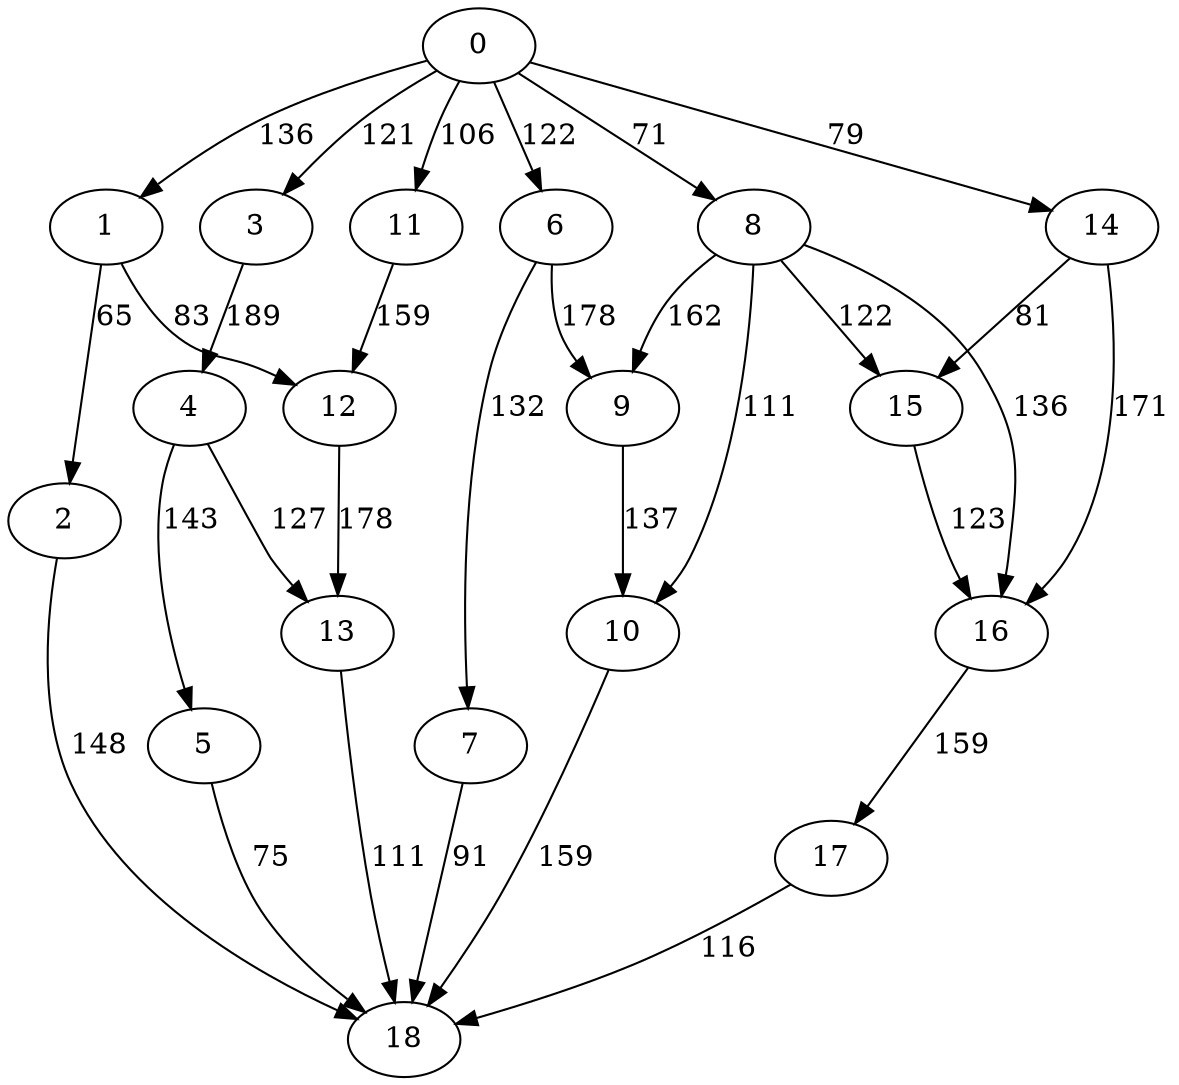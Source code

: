 digraph t20p6r7_9 {
0 -> 1 [ label = 136 ];
0 -> 3 [ label = 121 ];
0 -> 6 [ label = 122 ];
0 -> 8 [ label = 71 ];
0 -> 11 [ label = 106 ];
0 -> 14 [ label = 79 ];
1 -> 2 [ label = 65 ];
1 -> 12 [ label = 83 ];
2 -> 18 [ label = 148 ];
3 -> 4 [ label = 189 ];
4 -> 5 [ label = 143 ];
4 -> 13 [ label = 127 ];
5 -> 18 [ label = 75 ];
6 -> 7 [ label = 132 ];
6 -> 9 [ label = 178 ];
7 -> 18 [ label = 91 ];
8 -> 9 [ label = 162 ];
8 -> 10 [ label = 111 ];
8 -> 15 [ label = 122 ];
8 -> 16 [ label = 136 ];
9 -> 10 [ label = 137 ];
10 -> 18 [ label = 159 ];
11 -> 12 [ label = 159 ];
12 -> 13 [ label = 178 ];
13 -> 18 [ label = 111 ];
14 -> 15 [ label = 81 ];
14 -> 16 [ label = 171 ];
15 -> 16 [ label = 123 ];
16 -> 17 [ label = 159 ];
17 -> 18 [ label = 116 ];
 }

